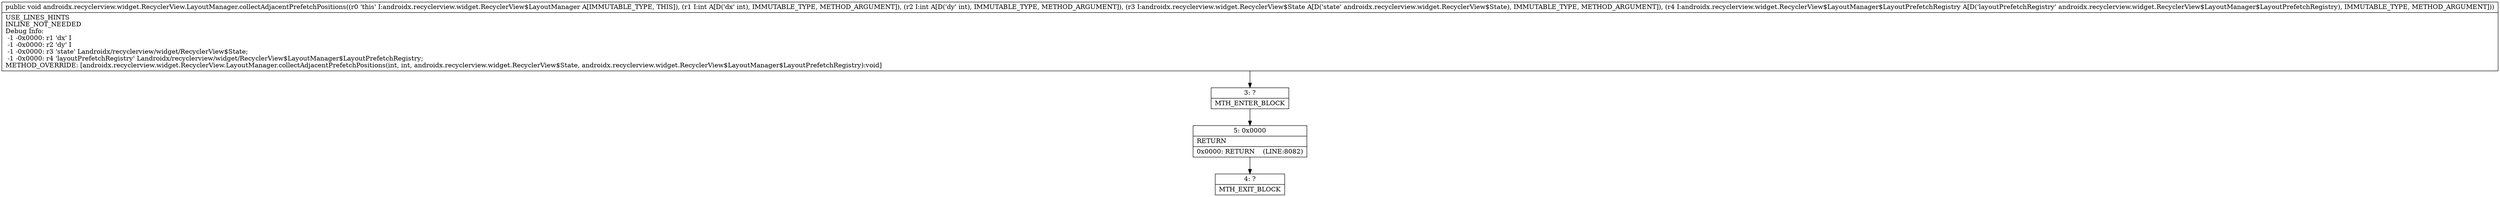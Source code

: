 digraph "CFG forandroidx.recyclerview.widget.RecyclerView.LayoutManager.collectAdjacentPrefetchPositions(IILandroidx\/recyclerview\/widget\/RecyclerView$State;Landroidx\/recyclerview\/widget\/RecyclerView$LayoutManager$LayoutPrefetchRegistry;)V" {
Node_3 [shape=record,label="{3\:\ ?|MTH_ENTER_BLOCK\l}"];
Node_5 [shape=record,label="{5\:\ 0x0000|RETURN\l|0x0000: RETURN    (LINE:8082)\l}"];
Node_4 [shape=record,label="{4\:\ ?|MTH_EXIT_BLOCK\l}"];
MethodNode[shape=record,label="{public void androidx.recyclerview.widget.RecyclerView.LayoutManager.collectAdjacentPrefetchPositions((r0 'this' I:androidx.recyclerview.widget.RecyclerView$LayoutManager A[IMMUTABLE_TYPE, THIS]), (r1 I:int A[D('dx' int), IMMUTABLE_TYPE, METHOD_ARGUMENT]), (r2 I:int A[D('dy' int), IMMUTABLE_TYPE, METHOD_ARGUMENT]), (r3 I:androidx.recyclerview.widget.RecyclerView$State A[D('state' androidx.recyclerview.widget.RecyclerView$State), IMMUTABLE_TYPE, METHOD_ARGUMENT]), (r4 I:androidx.recyclerview.widget.RecyclerView$LayoutManager$LayoutPrefetchRegistry A[D('layoutPrefetchRegistry' androidx.recyclerview.widget.RecyclerView$LayoutManager$LayoutPrefetchRegistry), IMMUTABLE_TYPE, METHOD_ARGUMENT]))  | USE_LINES_HINTS\lINLINE_NOT_NEEDED\lDebug Info:\l  \-1 \-0x0000: r1 'dx' I\l  \-1 \-0x0000: r2 'dy' I\l  \-1 \-0x0000: r3 'state' Landroidx\/recyclerview\/widget\/RecyclerView$State;\l  \-1 \-0x0000: r4 'layoutPrefetchRegistry' Landroidx\/recyclerview\/widget\/RecyclerView$LayoutManager$LayoutPrefetchRegistry;\lMETHOD_OVERRIDE: [androidx.recyclerview.widget.RecyclerView.LayoutManager.collectAdjacentPrefetchPositions(int, int, androidx.recyclerview.widget.RecyclerView$State, androidx.recyclerview.widget.RecyclerView$LayoutManager$LayoutPrefetchRegistry):void]\l}"];
MethodNode -> Node_3;Node_3 -> Node_5;
Node_5 -> Node_4;
}

